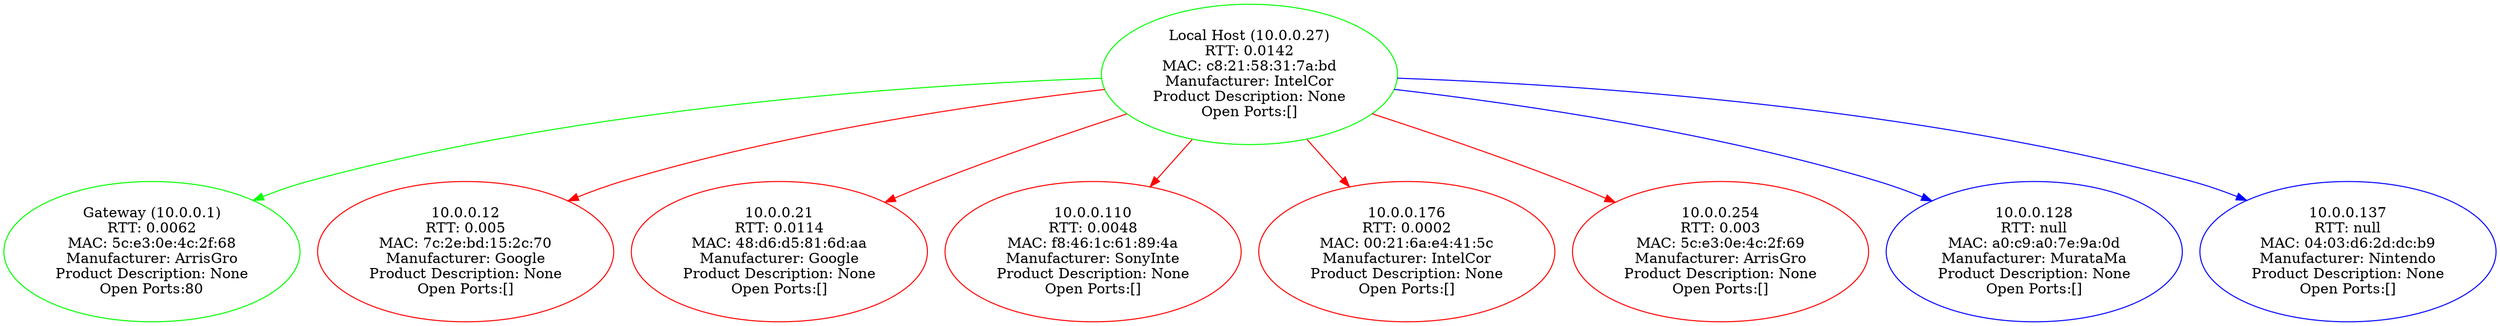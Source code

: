 // LAN Visualization
digraph {
	node [color=green]
	"10.0.0.27" [label="Local Host (10.0.0.27)
RTT: 0.0142
MAC: c8:21:58:31:7a:bd
Manufacturer: IntelCor
Product Description: None
Open Ports:[]"]
	node [color=green]
	"10.0.0.1" [label="Gateway (10.0.0.1)
RTT: 0.0062
MAC: 5c:e3:0e:4c:2f:68
Manufacturer: ArrisGro
Product Description: None
Open Ports:80"]
	edge [color=green]
	"10.0.0.27" -> "10.0.0.1"
	node [color=red]
	edge [color=red]
	"10.0.0.12" [label="10.0.0.12
RTT: 0.005
MAC: 7c:2e:bd:15:2c:70
Manufacturer: Google
Product Description: None
Open Ports:[]"]
	"10.0.0.27" -> "10.0.0.12"
	node [color=red]
	edge [color=red]
	"10.0.0.21" [label="10.0.0.21
RTT: 0.0114
MAC: 48:d6:d5:81:6d:aa
Manufacturer: Google
Product Description: None
Open Ports:[]"]
	"10.0.0.27" -> "10.0.0.21"
	node [color=red]
	edge [color=red]
	"10.0.0.110" [label="10.0.0.110
RTT: 0.0048
MAC: f8:46:1c:61:89:4a
Manufacturer: SonyInte
Product Description: None
Open Ports:[]"]
	"10.0.0.27" -> "10.0.0.110"
	node [color=red]
	edge [color=red]
	"10.0.0.176" [label="10.0.0.176
RTT: 0.0002
MAC: 00:21:6a:e4:41:5c
Manufacturer: IntelCor
Product Description: None
Open Ports:[]"]
	"10.0.0.27" -> "10.0.0.176"
	node [color=red]
	edge [color=red]
	"10.0.0.254" [label="10.0.0.254
RTT: 0.003
MAC: 5c:e3:0e:4c:2f:69
Manufacturer: ArrisGro
Product Description: None
Open Ports:[]"]
	"10.0.0.27" -> "10.0.0.254"
	node [color=blue]
	edge [color=blue]
	"10.0.0.128" [label="10.0.0.128
RTT: null
MAC: a0:c9:a0:7e:9a:0d
Manufacturer: MurataMa
Product Description: None
Open Ports:[]"]
	"10.0.0.27" -> "10.0.0.128"
	node [color=blue]
	edge [color=blue]
	"10.0.0.137" [label="10.0.0.137
RTT: null
MAC: 04:03:d6:2d:dc:b9
Manufacturer: Nintendo
Product Description: None
Open Ports:[]"]
	"10.0.0.27" -> "10.0.0.137"
}
